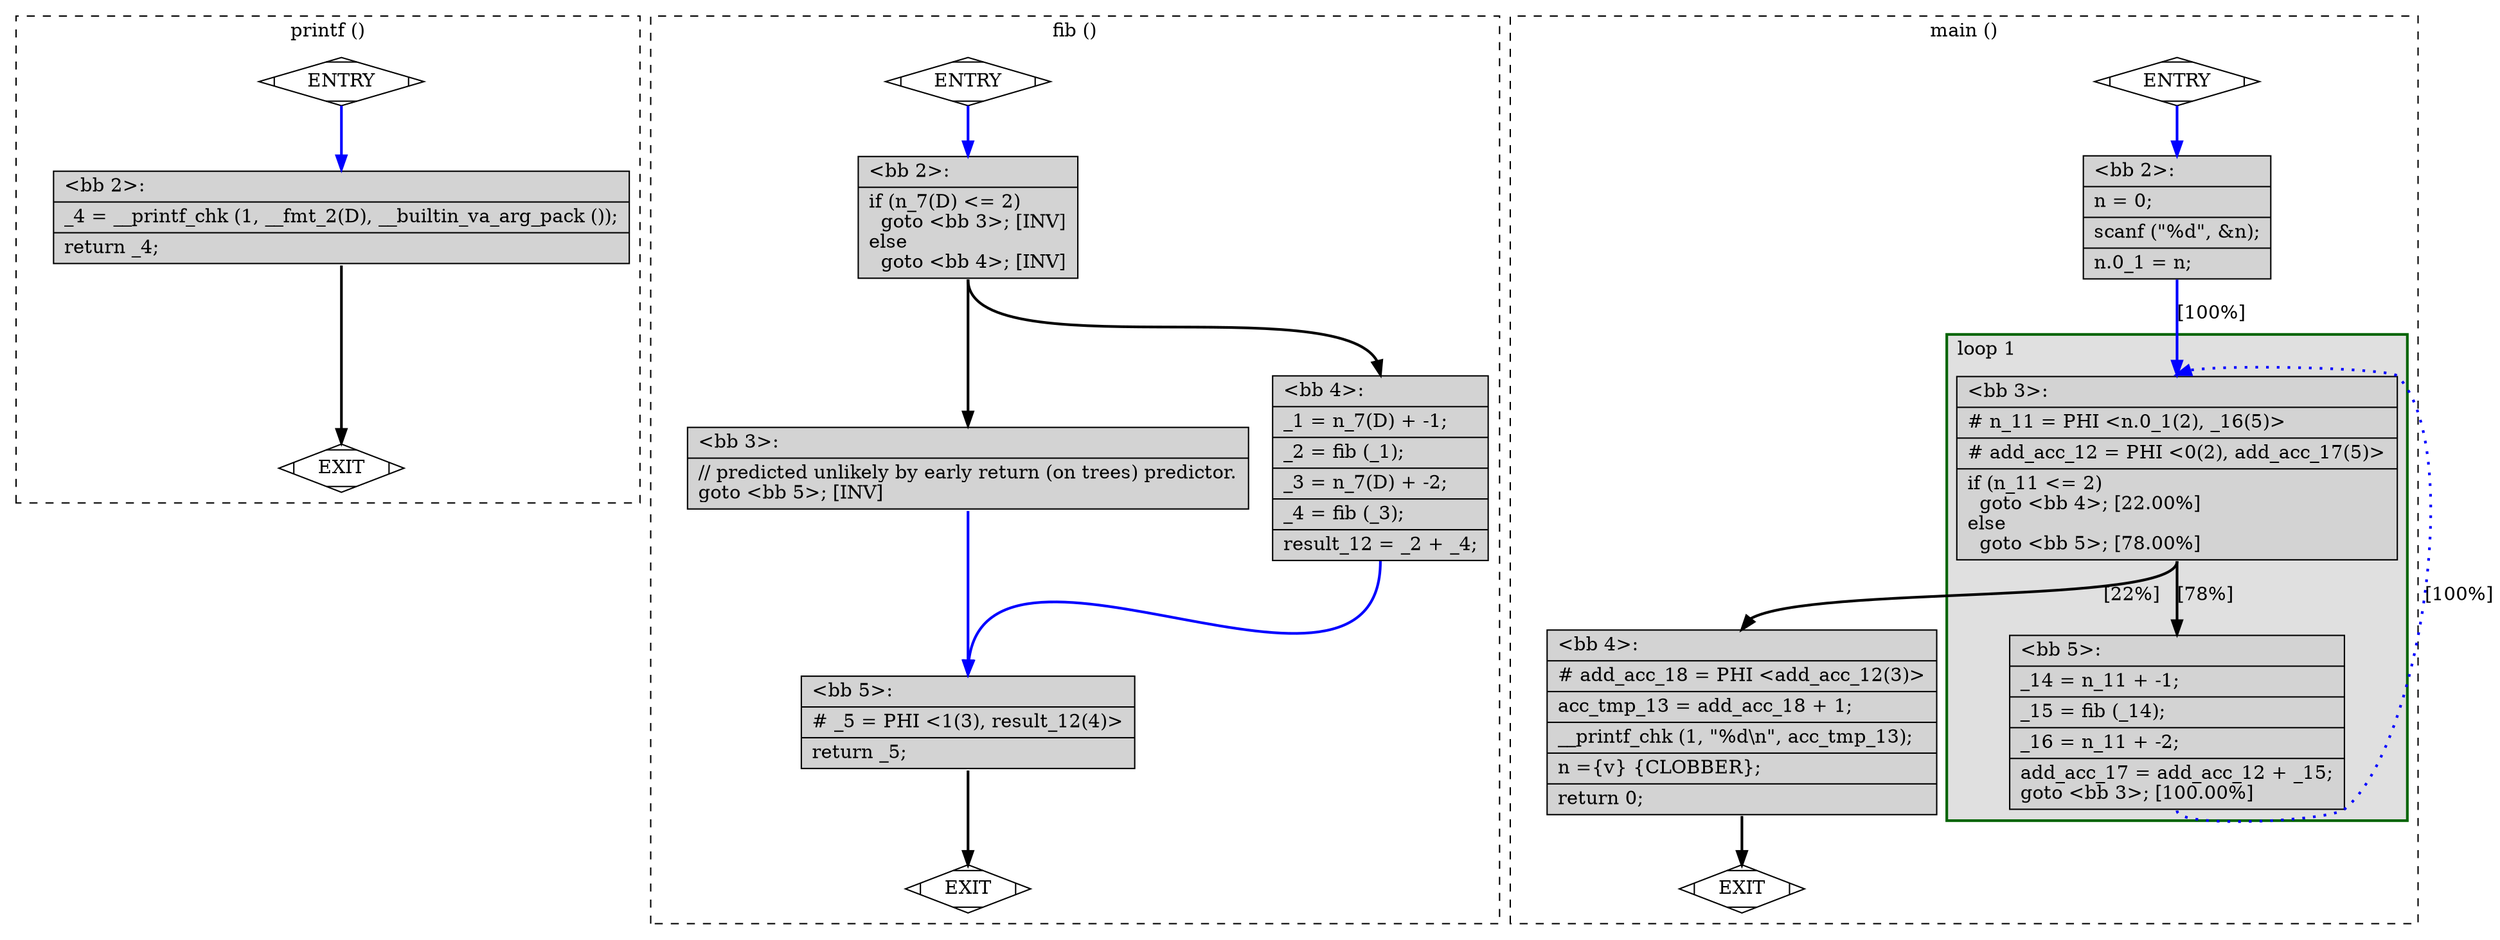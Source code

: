digraph "a-fib_1.c.041t.cddce1" {
overlap=false;
subgraph "cluster_printf" {
	style="dashed";
	color="black";
	label="printf ()";
	fn_15_basic_block_0 [shape=Mdiamond,style=filled,fillcolor=white,label="ENTRY"];

	fn_15_basic_block_1 [shape=Mdiamond,style=filled,fillcolor=white,label="EXIT"];

	fn_15_basic_block_2 [shape=record,style=filled,fillcolor=lightgrey,label="{\<bb\ 2\>:\l\
|_4\ =\ __printf_chk\ (1,\ __fmt_2(D),\ __builtin_va_arg_pack\ ());\l\
|return\ _4;\l\
}"];

	fn_15_basic_block_0:s -> fn_15_basic_block_2:n [style="solid,bold",color=blue,weight=100,constraint=true];
	fn_15_basic_block_2:s -> fn_15_basic_block_1:n [style="solid,bold",color=black,weight=10,constraint=true];
	fn_15_basic_block_0:s -> fn_15_basic_block_1:n [style="invis",constraint=true];
}
subgraph "cluster_fib" {
	style="dashed";
	color="black";
	label="fib ()";
	fn_40_basic_block_0 [shape=Mdiamond,style=filled,fillcolor=white,label="ENTRY"];

	fn_40_basic_block_1 [shape=Mdiamond,style=filled,fillcolor=white,label="EXIT"];

	fn_40_basic_block_2 [shape=record,style=filled,fillcolor=lightgrey,label="{\<bb\ 2\>:\l\
|if\ (n_7(D)\ \<=\ 2)\l\
\ \ goto\ \<bb\ 3\>;\ [INV]\l\
else\l\
\ \ goto\ \<bb\ 4\>;\ [INV]\l\
}"];

	fn_40_basic_block_3 [shape=record,style=filled,fillcolor=lightgrey,label="{\<bb\ 3\>:\l\
|//\ predicted\ unlikely\ by\ early\ return\ (on\ trees)\ predictor.\l\
goto\ \<bb\ 5\>;\ [INV]\l\
}"];

	fn_40_basic_block_4 [shape=record,style=filled,fillcolor=lightgrey,label="{\<bb\ 4\>:\l\
|_1\ =\ n_7(D)\ +\ -1;\l\
|_2\ =\ fib\ (_1);\l\
|_3\ =\ n_7(D)\ +\ -2;\l\
|_4\ =\ fib\ (_3);\l\
|result_12\ =\ _2\ +\ _4;\l\
}"];

	fn_40_basic_block_5 [shape=record,style=filled,fillcolor=lightgrey,label="{\<bb\ 5\>:\l\
|#\ _5\ =\ PHI\ \<1(3),\ result_12(4)\>\l\
|return\ _5;\l\
}"];

	fn_40_basic_block_0:s -> fn_40_basic_block_2:n [style="solid,bold",color=blue,weight=100,constraint=true];
	fn_40_basic_block_2:s -> fn_40_basic_block_3:n [style="solid,bold",color=black,weight=10,constraint=true];
	fn_40_basic_block_2:s -> fn_40_basic_block_4:n [style="solid,bold",color=black,weight=10,constraint=true];
	fn_40_basic_block_3:s -> fn_40_basic_block_5:n [style="solid,bold",color=blue,weight=100,constraint=true];
	fn_40_basic_block_4:s -> fn_40_basic_block_5:n [style="solid,bold",color=blue,weight=100,constraint=true];
	fn_40_basic_block_5:s -> fn_40_basic_block_1:n [style="solid,bold",color=black,weight=10,constraint=true];
	fn_40_basic_block_0:s -> fn_40_basic_block_1:n [style="invis",constraint=true];
}
subgraph "cluster_main" {
	style="dashed";
	color="black";
	label="main ()";
	subgraph cluster_39_1 {
	style="filled";
	color="darkgreen";
	fillcolor="grey88";
	label="loop 1";
	labeljust=l;
	penwidth=2;
	fn_39_basic_block_3 [shape=record,style=filled,fillcolor=lightgrey,label="{\<bb\ 3\>:\l\
|#\ n_11\ =\ PHI\ \<n.0_1(2),\ _16(5)\>\l\
|#\ add_acc_12\ =\ PHI\ \<0(2),\ add_acc_17(5)\>\l\
|if\ (n_11\ \<=\ 2)\l\
\ \ goto\ \<bb\ 4\>;\ [22.00%]\l\
else\l\
\ \ goto\ \<bb\ 5\>;\ [78.00%]\l\
}"];

	fn_39_basic_block_5 [shape=record,style=filled,fillcolor=lightgrey,label="{\<bb\ 5\>:\l\
|_14\ =\ n_11\ +\ -1;\l\
|_15\ =\ fib\ (_14);\l\
|_16\ =\ n_11\ +\ -2;\l\
|add_acc_17\ =\ add_acc_12\ +\ _15;\l\
goto\ \<bb\ 3\>;\ [100.00%]\l\
}"];

	}
	fn_39_basic_block_0 [shape=Mdiamond,style=filled,fillcolor=white,label="ENTRY"];

	fn_39_basic_block_1 [shape=Mdiamond,style=filled,fillcolor=white,label="EXIT"];

	fn_39_basic_block_2 [shape=record,style=filled,fillcolor=lightgrey,label="{\<bb\ 2\>:\l\
|n\ =\ 0;\l\
|scanf\ (\"%d\",\ &n);\l\
|n.0_1\ =\ n;\l\
}"];

	fn_39_basic_block_4 [shape=record,style=filled,fillcolor=lightgrey,label="{\<bb\ 4\>:\l\
|#\ add_acc_18\ =\ PHI\ \<add_acc_12(3)\>\l\
|acc_tmp_13\ =\ add_acc_18\ +\ 1;\l\
|__printf_chk\ (1,\ \"%d\\n\",\ acc_tmp_13);\l\
|n\ =\{v\}\ \{CLOBBER\};\l\
|return\ 0;\l\
}"];

	fn_39_basic_block_0:s -> fn_39_basic_block_2:n [style="solid,bold",color=blue,weight=100,constraint=true];
	fn_39_basic_block_2:s -> fn_39_basic_block_3:n [style="solid,bold",color=blue,weight=100,constraint=true,label="[100%]"];
	fn_39_basic_block_3:s -> fn_39_basic_block_4:n [style="solid,bold",color=black,weight=10,constraint=true,label="[22%]"];
	fn_39_basic_block_3:s -> fn_39_basic_block_5:n [style="solid,bold",color=black,weight=10,constraint=true,label="[78%]"];
	fn_39_basic_block_4:s -> fn_39_basic_block_1:n [style="solid,bold",color=black,weight=10,constraint=true];
	fn_39_basic_block_5:s -> fn_39_basic_block_3:n [style="dotted,bold",color=blue,weight=10,constraint=false,label="[100%]"];
	fn_39_basic_block_0:s -> fn_39_basic_block_1:n [style="invis",constraint=true];
}
}
